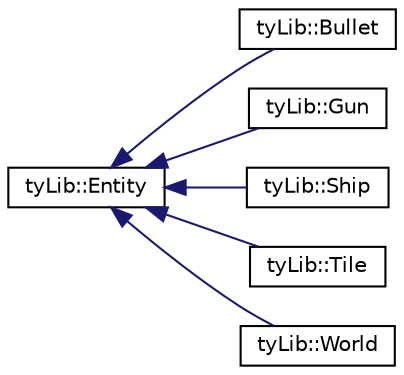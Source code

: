 digraph "Graphical Class Hierarchy"
{
  edge [fontname="Helvetica",fontsize="10",labelfontname="Helvetica",labelfontsize="10"];
  node [fontname="Helvetica",fontsize="10",shape=record];
  rankdir="LR";
  Node1 [label="tyLib::Entity",height=0.2,width=0.4,color="black", fillcolor="white", style="filled",URL="$classty_lib_1_1_entity.html",tooltip="Model representing an Entity, something that moves on the battle field. "];
  Node1 -> Node2 [dir="back",color="midnightblue",fontsize="10",style="solid",fontname="Helvetica"];
  Node2 [label="tyLib::Bullet",height=0.2,width=0.4,color="black", fillcolor="white", style="filled",URL="$classty_lib_1_1_bullet.html",tooltip="Model representing a Bullet. "];
  Node1 -> Node3 [dir="back",color="midnightblue",fontsize="10",style="solid",fontname="Helvetica"];
  Node3 [label="tyLib::Gun",height=0.2,width=0.4,color="black", fillcolor="white", style="filled",URL="$classty_lib_1_1_gun.html",tooltip="Model representing a Gun. "];
  Node1 -> Node4 [dir="back",color="midnightblue",fontsize="10",style="solid",fontname="Helvetica"];
  Node4 [label="tyLib::Ship",height=0.2,width=0.4,color="black", fillcolor="white", style="filled",URL="$classty_lib_1_1_ship.html",tooltip="Model representing a Ship. "];
  Node1 -> Node5 [dir="back",color="midnightblue",fontsize="10",style="solid",fontname="Helvetica"];
  Node5 [label="tyLib::Tile",height=0.2,width=0.4,color="black", fillcolor="white", style="filled",URL="$classty_lib_1_1_tile.html",tooltip="Representation of the background. "];
  Node1 -> Node6 [dir="back",color="midnightblue",fontsize="10",style="solid",fontname="Helvetica"];
  Node6 [label="tyLib::World",height=0.2,width=0.4,color="black", fillcolor="white", style="filled",URL="$classty_lib_1_1_world.html",tooltip="The world class, containing the whole battlefield(all the Entities) "];
}
